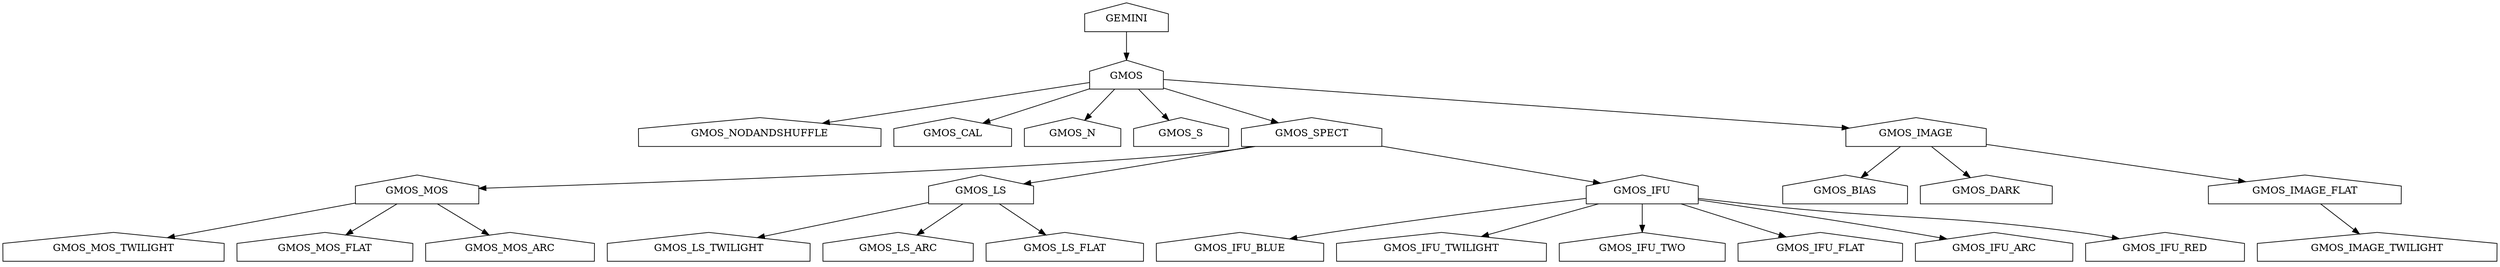 digraph GEMINI_Type_Graph {
	node [label="\N"];
	graph [bb="0,0,3516,374"];
	GMOS [URL="GMOS-tree-pd.svg", shape=house, tooltip="ADCONFIG_Gemini/classifications/types/GMOS/gemdtype.GMOS.py", pos="1584,269", width="1.4444", height="0.625"];
	GMOS_BIAS [URL="GMOS-tree-pd.svg", shape=house, tooltip="ADCONFIG_Gemini/classifications/types/GMOS/gemdtype.GMOS_BIAS.py", pos="2597,105", width="2.4444", height="0.625"];
	GMOS_IFU_BLUE [URL="GMOS-tree-pd.svg", shape=house, tooltip="ADCONFIG_Gemini/classifications/types/GMOS/gemdtype.GMOS_IFU_BLUE.py", pos="1744,23", width="3.2778", height="0.625"];
	GMOS_MOS [URL="GMOS-tree-pd.svg", shape=house, tooltip="ADCONFIG_Gemini/classifications/types/GMOS/gemdtype.GMOS_MOS.py", pos="584,105", width="2.4167", height="0.625"];
	GMOS_IFU_TWILIGHT [URL="GMOS-tree-pd.svg", shape=house, tooltip="ADCONFIG_Gemini/classifications/types/GMOS/gemdtype.GMOS_IFU_TWILIGHT.py", pos="2028,23", width="4.1111", height="0.625"];
	GMOS_NODANDSHUFFLE [URL="GMOS-tree-pd.svg", shape=house, tooltip="ADCONFIG_Gemini/classifications/types/GMOS/gemdtype.GMOS_NODANDSHUFFLE.py", pos="1067,187", width="4.75", height="0.625"];
	GEMINI [URL="GEMINI-tree-pd.svg", shape=house, tooltip="ADCONFIG_Gemini/classifications/types/gemdtype.GEMINI.py", pos="1584,351", width="1.6389", height="0.625"];
	GMOS_LS [URL="GMOS-tree-pd.svg", shape=house, tooltip="ADCONFIG_Gemini/classifications/types/GMOS/gemdtype.GMOS_LS.py", pos="1379,105", width="2.0556", height="0.625"];
	GMOS_IFU_TWO [URL="GMOS-tree-pd.svg", shape=house, tooltip="ADCONFIG_Gemini/classifications/types/GMOS/gemdtype.GMOS_IFU_TWO.py", pos="2311,23", width="3.25", height="0.625"];
	GMOS_IFU_FLAT [URL="GMOS-tree-pd.svg", shape=house, tooltip="ADCONFIG_Gemini/classifications/types/GMOS/gemdtype.GMOS_IFU_FLAT.py", pos="2562,23", width="3.2222", height="0.625"];
	GMOS_MOS_TWILIGHT [URL="GMOS-tree-pd.svg", shape=house, tooltip="ADCONFIG_Gemini/classifications/types/GMOS/gemdtype.GMOS_MOS_TWILIGHT.py", pos="156,23", width="4.3333", height="0.625"];
	GMOS_MOS_FLAT [URL="GMOS-tree-pd.svg", shape=house, tooltip="ADCONFIG_Gemini/classifications/types/GMOS/gemdtype.GMOS_MOS_FLAT.py", pos="454,23", width="3.4444", height="0.625"];
	GMOS_MOS_ARC [URL="GMOS-tree-pd.svg", shape=house, tooltip="ADCONFIG_Gemini/classifications/types/GMOS/gemdtype.GMOS_MOS_ARC.py", pos="715,23", width="3.3056", height="0.625"];
	GMOS_CAL [URL="GMOS-tree-pd.svg", shape=house, tooltip="ADCONFIG_Gemini/classifications/types/GMOS/gemdtype.GMOS_CAL.py", pos="1339,187", width="2.3056", height="0.625"];
	GMOS_IMAGE_TWILIGHT [URL="GMOS-tree-pd.svg", shape=house, tooltip="ADCONFIG_Gemini/classifications/types/GMOS/gemdtype.GMOS_IMAGE_TWILIGHT.py", pos="3347,23", width="4.6944", height="0.625"];
	GMOS_LS_TWILIGHT [URL="GMOS-tree-pd.svg", shape=house, tooltip="ADCONFIG_Gemini/classifications/types/GMOS/gemdtype.GMOS_LS_TWILIGHT.py", pos="995,23", width="3.9722", height="0.625"];
	GMOS_LS_ARC [URL="GMOS-tree-pd.svg", shape=house, tooltip="ADCONFIG_Gemini/classifications/types/GMOS/gemdtype.GMOS_LS_ARC.py", pos="1262,23", width="2.9444", height="0.625"];
	GMOS_N [URL="GMOS-tree-pd.svg", shape=house, tooltip="ADCONFIG_Gemini/classifications/types/GMOS/gemdtype.GMOS_N.py", pos="1508,187", width="1.8889", height="0.625"];
	GMOS_LS_FLAT [URL="GMOS-tree-pd.svg", shape=house, tooltip="ADCONFIG_Gemini/classifications/types/GMOS/gemdtype.GMOS_LS_FLAT.py", pos="1497,23", width="3.0833", height="0.625"];
	GMOS_S [URL="GMOS-tree-pd.svg", shape=house, tooltip="ADCONFIG_Gemini/classifications/types/GMOS/gemdtype.GMOS_S.py", pos="1661,187", width="1.8611", height="0.625"];
	GMOS_SPECT [URL="GMOS-tree-pd.svg", shape=house, tooltip="ADCONFIG_Gemini/classifications/types/GMOS/gemdtype.GMOS_SPECT.py", pos="1845,187", width="2.75", height="0.625"];
	GMOS_IFU_ARC [URL="GMOS-tree-pd.svg", shape=house, tooltip="ADCONFIG_Gemini/classifications/types/GMOS/gemdtype.GMOS_IFU_ARC.py", pos="2807,23", width="3.0833", height="0.625"];
	GMOS_IFU [URL="GMOS-tree-pd.svg", shape=house, tooltip="ADCONFIG_Gemini/classifications/types/GMOS/gemdtype.GMOS_IFU.py", pos="2311,105", width="2.1944", height="0.625"];
	GMOS_DARK [URL="GMOS-tree-pd.svg", shape=house, tooltip="ADCONFIG_Gemini/classifications/types/GMOS/gemdtype.GMOS_DARK.py", pos="2796,105", width="2.5833", height="0.625"];
	GMOS_IMAGE_FLAT [URL="GMOS-tree-pd.svg", shape=house, tooltip="ADCONFIG_Gemini/classifications/types/GMOS/gemdtype.GMOS_IMAGE_FLAT.py", pos="3245,105", width="3.7778", height="0.625"];
	GMOS_IMAGE [URL="GMOS-tree-pd.svg", shape=house, tooltip="ADCONFIG_Gemini/classifications/types/GMOS/gemdtype.GMOS_IMAGE.py", pos="2697,187", width="2.75", height="0.625"];
	GMOS_IFU_RED [URL="GMOS-tree-pd.svg", shape=house, tooltip="ADCONFIG_Gemini/classifications/types/GMOS/gemdtype.GMOS_IFU_RED.py", pos="3048,23", width="3.1111", height="0.625"];
	GMOS_MOS -> GMOS_MOS_ARC [pos="e,684.79,41.91 613.4,86.598 631.93,74.998 656.07,59.89 676.16,47.309"];
	GMOS -> GMOS_SPECT [pos="e,1796.9,202.12 1636.2,252.6 1679.8,238.89 1742.1,219.34 1787.2,205.16"];
	GEMINI -> GMOS [pos="e,1584,291.62 1584,332.39 1584,323.32 1584,312.14 1584,301.7"];
	GMOS_LS -> GMOS_LS_ARC [pos="e,1289,41.91 1352.7,86.598 1336.4,75.154 1315.2,60.295 1297.4,47.818"];
	GMOS_MOS -> GMOS_MOS_FLAT [pos="e,484.43,42.196 554.83,86.598 536.57,75.08 512.82,60.104 492.96,47.577"];
	GMOS_IFU -> GMOS_IFU_RED [pos="e,2982.9,36.659 2390,94.724 2423.8,90.494 2463.8,85.724 2500,82 2689.4,62.493 2738.3,71.817 2927,46 2941.9,43.955 2957.8,41.291 \
2973,38.503"];
	GMOS_IMAGE_FLAT -> GMOS_IMAGE_TWILIGHT [pos="e,3321.3,43.648 3267.9,86.598 3281.3,75.84 3298.4,62.065 3313.3,50.087"];
	GMOS_LS -> GMOS_LS_TWILIGHT [pos="e,1065.6,38.07 1305,89.19 1239.2,75.157 1143.4,54.697 1075.8,40.246"];
	GMOS_LS -> GMOS_LS_FLAT [pos="e,1469.8,41.91 1405.5,86.598 1421.9,75.154 1443.3,60.295 1461.3,47.818"];
	GMOS_IFU -> GMOS_IFU_BLUE [pos="e,1814.8,36.41 2231.8,95.485 2143.5,84.634 1996.8,65.817 1871,46 1856,43.641 1840.1,40.921 1824.7,38.197"];
	GMOS_IMAGE -> GMOS_BIAS [pos="e,2619.9,123.82 2674.3,168.39 2660.6,157.15 2642.9,142.67 2628,130.38"];
	GMOS_MOS -> GMOS_MOS_TWILIGHT [pos="e,233.75,37.897 497.13,88.357 423.39,74.228 318.05,54.047 243.99,39.858"];
	GMOS -> GMOS_IMAGE [pos="e,2598.9,194.23 1636.2,265.15 1807.4,252.54 2354.3,212.25 2588.7,194.98"];
	GMOS -> GMOS_S [pos="e,1643.3,205.82 1601.5,250.39 1611.7,239.46 1624.9,225.47 1636.2,213.41"];
	GMOS_IMAGE -> GMOS_IMAGE_FLAT [pos="e,3159.1,117.85 2796.2,172.15 2896.4,157.16 3050.1,134.16 3149.1,119.35"];
	GMOS_IFU -> GMOS_IFU_ARC [pos="e,2739.8,36.294 2390,93.398 2466.2,82.021 2584.6,63.836 2687,46 2700.8,43.597 2715.4,40.905 2729.6,38.233"];
	GMOS_SPECT -> GMOS_LS [pos="e,1441.9,114.46 1760.5,168.61 1752.5,167 1744.6,165.44 1737,164 1638.6,145.42 1524.3,127.16 1451.8,115.99"];
	GMOS_SPECT -> GMOS_MOS [pos="e,671.11,107.66 1765.6,168.6 1756,166.82 1746.3,165.22 1737,164 1534,137.36 920.59,115.66 681.19,107.99"];
	GMOS -> GMOS_CAL [pos="e,1382.7,201.62 1532,251.61 1490.9,237.86 1433.8,218.73 1392.3,204.85"];
	GMOS_IFU -> GMOS_IFU_TWO [pos="e,2311,45.624 2311,86.393 2311,77.32 2311,66.138 2311,55.703"];
	GMOS -> GMOS_NODANDSHUFFLE [pos="e,1157.8,201.4 1532.1,260.76 1447.1,247.29 1277.1,220.32 1167.9,203"];
	GMOS_IFU -> GMOS_IFU_TWILIGHT [pos="e,2085.5,39.669 2247.5,86.598 2202.2,73.461 2141.3,55.822 2095.1,42.454"];
	GMOS_IMAGE -> GMOS_DARK [pos="e,2772.9,124.1 2719.5,168.39 2732.9,157.23 2750.3,142.87 2765,130.64"];
	GMOS_SPECT -> GMOS_IFU [pos="e,2250.1,115.72 1943.8,169.61 2032.7,153.97 2161.2,131.36 2240.2,117.46"];
	GMOS_IFU -> GMOS_IFU_FLAT [pos="e,2512.6,39.123 2367.3,86.598 2407.7,73.396 2462.1,55.648 2503.1,42.256"];
	GMOS -> GMOS_N [pos="e,1525.4,205.82 1566.8,250.39 1556.6,239.46 1543.7,225.47 1532.5,213.41"];
}
